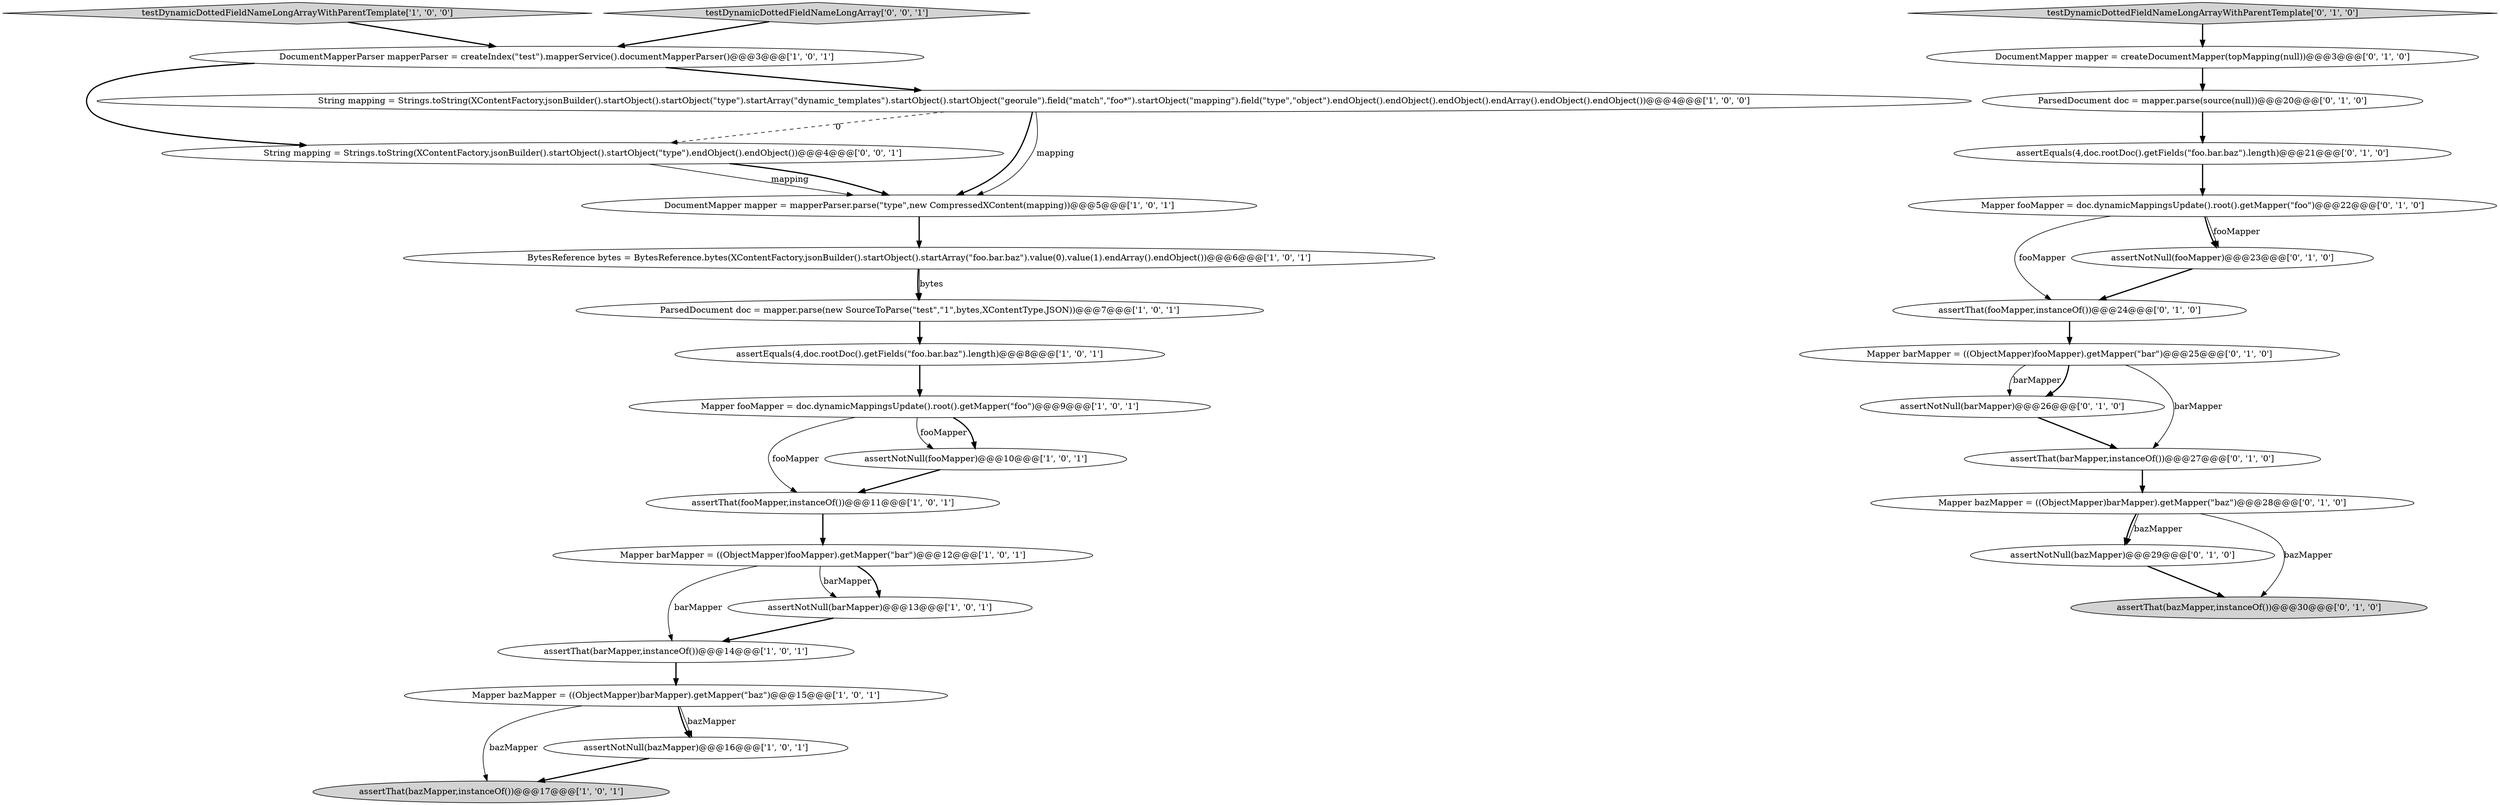 digraph {
12 [style = filled, label = "assertThat(barMapper,instanceOf())@@@14@@@['1', '0', '1']", fillcolor = white, shape = ellipse image = "AAA0AAABBB1BBB"];
30 [style = filled, label = "String mapping = Strings.toString(XContentFactory.jsonBuilder().startObject().startObject(\"type\").endObject().endObject())@@@4@@@['0', '0', '1']", fillcolor = white, shape = ellipse image = "AAA0AAABBB3BBB"];
14 [style = filled, label = "assertThat(fooMapper,instanceOf())@@@11@@@['1', '0', '1']", fillcolor = white, shape = ellipse image = "AAA0AAABBB1BBB"];
19 [style = filled, label = "Mapper barMapper = ((ObjectMapper)fooMapper).getMapper(\"bar\")@@@25@@@['0', '1', '0']", fillcolor = white, shape = ellipse image = "AAA0AAABBB2BBB"];
26 [style = filled, label = "assertNotNull(barMapper)@@@26@@@['0', '1', '0']", fillcolor = white, shape = ellipse image = "AAA0AAABBB2BBB"];
7 [style = filled, label = "Mapper barMapper = ((ObjectMapper)fooMapper).getMapper(\"bar\")@@@12@@@['1', '0', '1']", fillcolor = white, shape = ellipse image = "AAA0AAABBB1BBB"];
17 [style = filled, label = "assertThat(barMapper,instanceOf())@@@27@@@['0', '1', '0']", fillcolor = white, shape = ellipse image = "AAA0AAABBB2BBB"];
22 [style = filled, label = "assertEquals(4,doc.rootDoc().getFields(\"foo.bar.baz\").length)@@@21@@@['0', '1', '0']", fillcolor = white, shape = ellipse image = "AAA0AAABBB2BBB"];
10 [style = filled, label = "ParsedDocument doc = mapper.parse(new SourceToParse(\"test\",\"1\",bytes,XContentType.JSON))@@@7@@@['1', '0', '1']", fillcolor = white, shape = ellipse image = "AAA0AAABBB1BBB"];
20 [style = filled, label = "Mapper fooMapper = doc.dynamicMappingsUpdate().root().getMapper(\"foo\")@@@22@@@['0', '1', '0']", fillcolor = white, shape = ellipse image = "AAA0AAABBB2BBB"];
11 [style = filled, label = "Mapper fooMapper = doc.dynamicMappingsUpdate().root().getMapper(\"foo\")@@@9@@@['1', '0', '1']", fillcolor = white, shape = ellipse image = "AAA0AAABBB1BBB"];
2 [style = filled, label = "testDynamicDottedFieldNameLongArrayWithParentTemplate['1', '0', '0']", fillcolor = lightgray, shape = diamond image = "AAA0AAABBB1BBB"];
29 [style = filled, label = "testDynamicDottedFieldNameLongArray['0', '0', '1']", fillcolor = lightgray, shape = diamond image = "AAA0AAABBB3BBB"];
13 [style = filled, label = "DocumentMapperParser mapperParser = createIndex(\"test\").mapperService().documentMapperParser()@@@3@@@['1', '0', '1']", fillcolor = white, shape = ellipse image = "AAA0AAABBB1BBB"];
8 [style = filled, label = "String mapping = Strings.toString(XContentFactory.jsonBuilder().startObject().startObject(\"type\").startArray(\"dynamic_templates\").startObject().startObject(\"georule\").field(\"match\",\"foo*\").startObject(\"mapping\").field(\"type\",\"object\").endObject().endObject().endObject().endArray().endObject().endObject())@@@4@@@['1', '0', '0']", fillcolor = white, shape = ellipse image = "AAA0AAABBB1BBB"];
25 [style = filled, label = "assertNotNull(bazMapper)@@@29@@@['0', '1', '0']", fillcolor = white, shape = ellipse image = "AAA0AAABBB2BBB"];
6 [style = filled, label = "Mapper bazMapper = ((ObjectMapper)barMapper).getMapper(\"baz\")@@@15@@@['1', '0', '1']", fillcolor = white, shape = ellipse image = "AAA0AAABBB1BBB"];
5 [style = filled, label = "assertNotNull(barMapper)@@@13@@@['1', '0', '1']", fillcolor = white, shape = ellipse image = "AAA0AAABBB1BBB"];
1 [style = filled, label = "assertNotNull(fooMapper)@@@10@@@['1', '0', '1']", fillcolor = white, shape = ellipse image = "AAA0AAABBB1BBB"];
9 [style = filled, label = "assertEquals(4,doc.rootDoc().getFields(\"foo.bar.baz\").length)@@@8@@@['1', '0', '1']", fillcolor = white, shape = ellipse image = "AAA0AAABBB1BBB"];
3 [style = filled, label = "DocumentMapper mapper = mapperParser.parse(\"type\",new CompressedXContent(mapping))@@@5@@@['1', '0', '1']", fillcolor = white, shape = ellipse image = "AAA0AAABBB1BBB"];
21 [style = filled, label = "assertThat(fooMapper,instanceOf())@@@24@@@['0', '1', '0']", fillcolor = white, shape = ellipse image = "AAA0AAABBB2BBB"];
23 [style = filled, label = "assertNotNull(fooMapper)@@@23@@@['0', '1', '0']", fillcolor = white, shape = ellipse image = "AAA0AAABBB2BBB"];
15 [style = filled, label = "assertThat(bazMapper,instanceOf())@@@17@@@['1', '0', '1']", fillcolor = lightgray, shape = ellipse image = "AAA0AAABBB1BBB"];
16 [style = filled, label = "testDynamicDottedFieldNameLongArrayWithParentTemplate['0', '1', '0']", fillcolor = lightgray, shape = diamond image = "AAA0AAABBB2BBB"];
24 [style = filled, label = "assertThat(bazMapper,instanceOf())@@@30@@@['0', '1', '0']", fillcolor = lightgray, shape = ellipse image = "AAA0AAABBB2BBB"];
0 [style = filled, label = "BytesReference bytes = BytesReference.bytes(XContentFactory.jsonBuilder().startObject().startArray(\"foo.bar.baz\").value(0).value(1).endArray().endObject())@@@6@@@['1', '0', '1']", fillcolor = white, shape = ellipse image = "AAA0AAABBB1BBB"];
18 [style = filled, label = "DocumentMapper mapper = createDocumentMapper(topMapping(null))@@@3@@@['0', '1', '0']", fillcolor = white, shape = ellipse image = "AAA0AAABBB2BBB"];
27 [style = filled, label = "Mapper bazMapper = ((ObjectMapper)barMapper).getMapper(\"baz\")@@@28@@@['0', '1', '0']", fillcolor = white, shape = ellipse image = "AAA0AAABBB2BBB"];
4 [style = filled, label = "assertNotNull(bazMapper)@@@16@@@['1', '0', '1']", fillcolor = white, shape = ellipse image = "AAA0AAABBB1BBB"];
28 [style = filled, label = "ParsedDocument doc = mapper.parse(source(null))@@@20@@@['0', '1', '0']", fillcolor = white, shape = ellipse image = "AAA1AAABBB2BBB"];
20->23 [style = bold, label=""];
29->13 [style = bold, label=""];
14->7 [style = bold, label=""];
30->3 [style = solid, label="mapping"];
26->17 [style = bold, label=""];
20->23 [style = solid, label="fooMapper"];
9->11 [style = bold, label=""];
17->27 [style = bold, label=""];
6->4 [style = bold, label=""];
27->25 [style = bold, label=""];
13->30 [style = bold, label=""];
11->14 [style = solid, label="fooMapper"];
19->26 [style = solid, label="barMapper"];
7->12 [style = solid, label="barMapper"];
19->17 [style = solid, label="barMapper"];
2->13 [style = bold, label=""];
10->9 [style = bold, label=""];
16->18 [style = bold, label=""];
25->24 [style = bold, label=""];
27->24 [style = solid, label="bazMapper"];
11->1 [style = solid, label="fooMapper"];
11->1 [style = bold, label=""];
22->20 [style = bold, label=""];
6->15 [style = solid, label="bazMapper"];
1->14 [style = bold, label=""];
18->28 [style = bold, label=""];
8->3 [style = bold, label=""];
23->21 [style = bold, label=""];
0->10 [style = bold, label=""];
28->22 [style = bold, label=""];
8->3 [style = solid, label="mapping"];
7->5 [style = solid, label="barMapper"];
6->4 [style = solid, label="bazMapper"];
8->30 [style = dashed, label="0"];
27->25 [style = solid, label="bazMapper"];
21->19 [style = bold, label=""];
20->21 [style = solid, label="fooMapper"];
30->3 [style = bold, label=""];
3->0 [style = bold, label=""];
19->26 [style = bold, label=""];
7->5 [style = bold, label=""];
5->12 [style = bold, label=""];
13->8 [style = bold, label=""];
4->15 [style = bold, label=""];
0->10 [style = solid, label="bytes"];
12->6 [style = bold, label=""];
}

